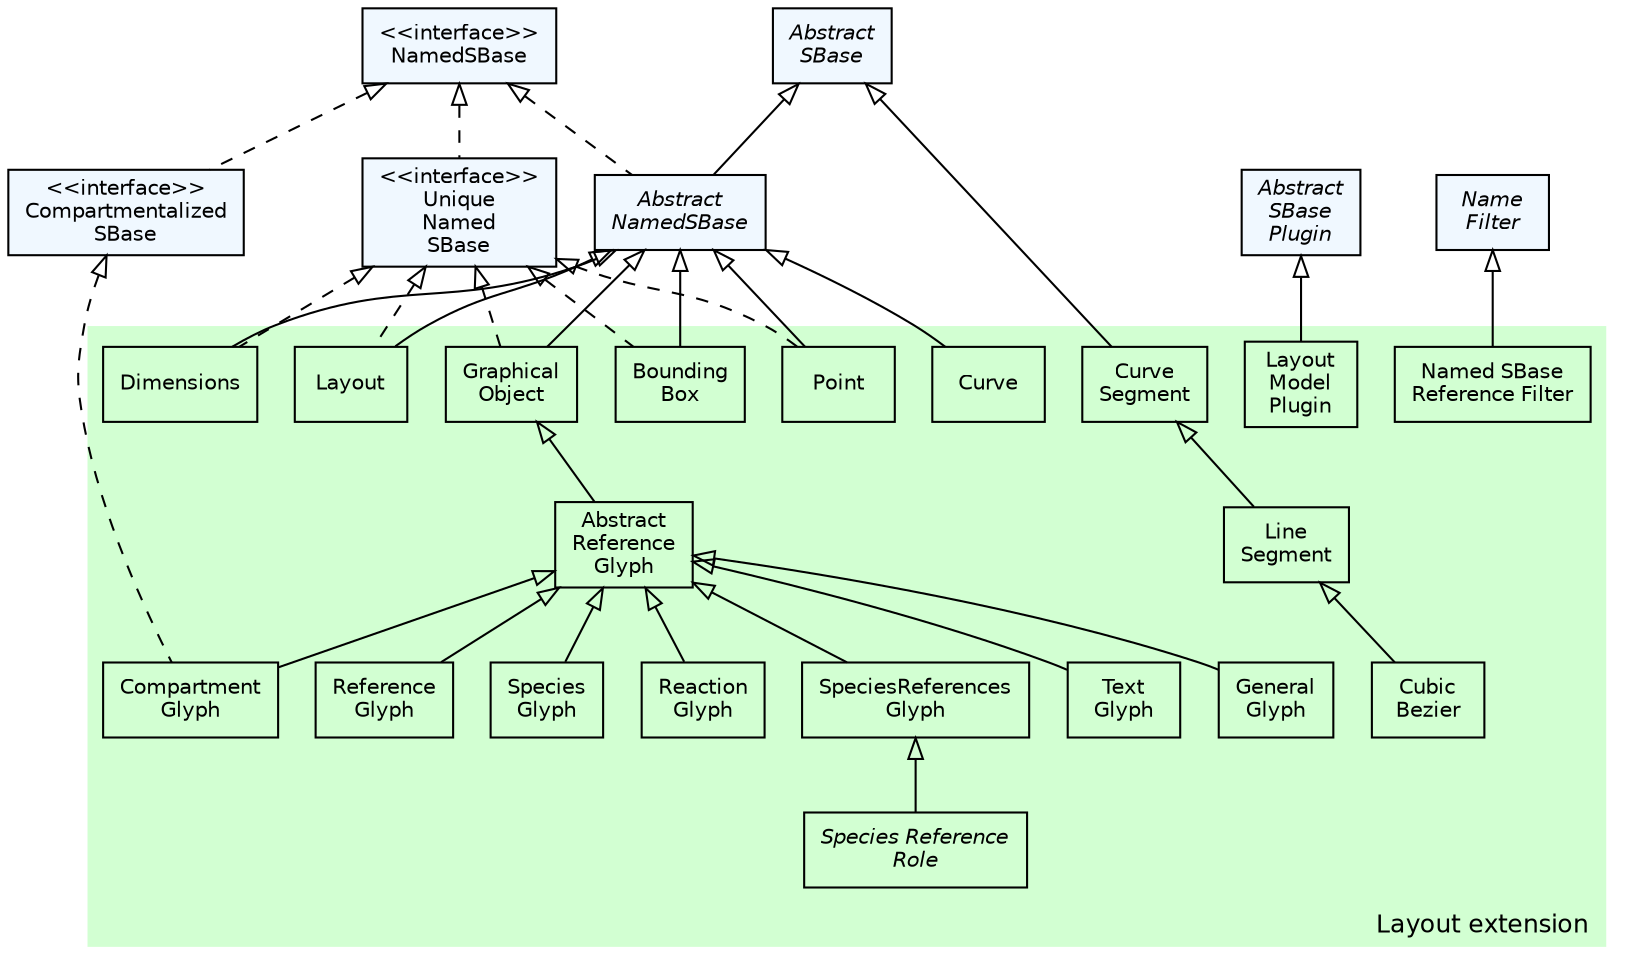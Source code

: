 #!/usr/local/bin/dot
#
# dot -Tpdf type_hierarchy.dot -otype_hierarchy.pdf && acroread type_hierarchy.pdf &
# dot -Tpng type_hierarchy.dot -otype_hierarchy.png
#

/*
 * Overview of the layout extension type hierarchy
 */

strict digraph G{

	 nodesep=0.25;
	 ranksep=0.5;

	 edge [
	   fontname="Helvetica",
	   fontsize=10,
	   labelfontname="Helvetica",
	   labelfontsize=10
	 ];
	 node [
	   fontname="Helvetica",
	   fontsize=10,
	   shape=box
	 ];

 	/*
 	 * Interfaces
 	 */
 	CompartmentalizedSBase                 [label="<<interface>>\nCompartmentalized\nSBase", style="filled", fillcolor="#F0F8FF"];
 	NamedSBase                             [label="<<interface>>\nNamedSBase", style="filled", fillcolor="#F0F8FF"];
 	UniqueNamedSBase                       [label="<<interface>>\nUnique\nNamed\nSBase", style="filled", fillcolor="#F0F8FF"];

	 
  /*
   * Abstract data types
   */
  AbstractNamedSBase                       [label=<<font face="Helvetica-Oblique">Abstract<br/>NamedSBase</font>>, style="filled", fillcolor="#F0F8FF"];
  AbstractSBase                            [label=<<font face="Helvetica-Oblique">Abstract<br/>SBase</font>>, style="filled", fillcolor="#F0F8FF"];
  AbstractSBasePlugin                      [label=<<font face="Helvetica-Oblique">Abstract<br/>SBase<br/>Plugin</font>>, style="filled", fillcolor="#F0F8FF"];
  NameFilter		                       [label=<<font face="Helvetica-Oblique">Name<br/>Filter</font>>, style="filled", fillcolor="#F0F8FF"];
  
  
  /*********************
   * Inheritance graph *
   *********************/
  
  AbstractSBase -> AbstractNamedSBase      [dir=back,arrowtail=empty];
  
   
  subgraph clusterLayout {
    fontname="Helvetica";
    fontsize=12;
    style="filled";
    fillcolor="#d2ffd2"
    color="#ffffff"
    label="Layout extension";
    labelloc=b;
    labeljust=r;

    // Interfaces

    // Enums
    SpeciesReferenceRole                   [label=<<font face="Helvetica-Oblique">Species Reference<br/>Role</font>>];
    
    // Objects
    BoundingBox                            [label="Bounding\nBox"];
    CompartmentGlyph                       [label="Compartment\nGlyph"];
    CubicBezier                            [label="Cubic\nBezier"];
    Curve                                  [label="Curve"];
    CurveSegment                           [label="Curve\nSegment"];
    Dimensions                             [label="Dimensions"];
    LayoutModelPlugin                      [label="Layout\nModel\nPlugin"];
    GraphicalObject                        [label="Graphical\nObject"];
    Layout                                 [label="Layout"];
    LineSegment                            [label="Line\nSegment"];
    Point                                  [label="Point"];
    ReactionGlyph                          [label="Reaction\nGlyph"];
    SpeciesReferencesGlyph                 [label="SpeciesReferences\nGlyph"];
    TextGlyph                              [label="Text\nGlyph"];
    AbstractReferenceGlyph                 [label="Abstract\nReference\nGlyph"];
    GeneralGlyph                           [label="General\nGlyph"];
    ReferenceGlyph                         [label="Reference\nGlyph"];
    SpeciesGlyph                           [label="Species\nGlyph"];
    NamedSBaseReferenceFilter              [label="Named SBase\nReference Filter"];
                
    /*
     * Inheritance graph
     */
     AbstractReferenceGlyph    -> CompartmentGlyph       	[dir=back,arrowtail=empty];
     AbstractReferenceGlyph    -> GeneralGlyph       		[dir=back,arrowtail=empty];
     AbstractReferenceGlyph    -> ReactionGlyph          	[dir=back,arrowtail=empty];
     AbstractReferenceGlyph    -> ReferenceGlyph          	[dir=back,arrowtail=empty];     
     AbstractReferenceGlyph    -> SpeciesGlyph           	[dir=back,arrowtail=empty];
     AbstractReferenceGlyph    -> SpeciesReferencesGlyph 	[dir=back,arrowtail=empty];
     AbstractReferenceGlyph    -> TextGlyph 				[dir=back,arrowtail=empty];
     GraphicalObject           -> AbstractReferenceGlyph    [dir=back,arrowtail=empty];
     LineSegment               -> CubicBezier            	[dir=back,arrowtail=empty];
     CurveSegment              -> LineSegment            	[dir=back,arrowtail=empty];
     SpeciesReferencesGlyph    -> SpeciesReferenceRole		[dir=back,arrowtail=empty];

   }
   
   /*********************
    * Inheritance graph *
    *********************/
   
   AbstractNamedSBase     -> BoundingBox               [dir=back,arrowtail=empty];
   AbstractNamedSBase     -> Curve                     [dir=back,arrowtail=empty];
   AbstractSBase          -> CurveSegment              [dir=back,arrowtail=empty];
   AbstractNamedSBase     -> Dimensions                [dir=back,arrowtail=empty];
   AbstractNamedSBase     -> GraphicalObject           [dir=back,arrowtail=empty];
   AbstractNamedSBase     -> Layout                    [dir=back,arrowtail=empty];
   AbstractNamedSBase     -> Point                     [dir=back,arrowtail=empty];
   AbstractSBasePlugin    -> LayoutModelPlugin		   [dir=back,arrowtail=empty];    
   CompartmentalizedSBase -> CompartmentGlyph          [dir=back,arrowtail=empty,style=dashed];
   NamedSBase             -> AbstractNamedSBase        [dir=back,arrowtail=empty,style=dashed];
   NamedSBase             -> CompartmentalizedSBase    [dir=back,arrowtail=empty,style=dashed];
   NamedSBase             -> UniqueNamedSBase          [dir=back,arrowtail=empty,style=dashed];
   UniqueNamedSBase       -> BoundingBox           	   [dir=back,arrowtail=empty,style=dashed];
   UniqueNamedSBase       -> Dimensions        	       [dir=back,arrowtail=empty,style=dashed];
   UniqueNamedSBase       -> GraphicalObject	       [dir=back,arrowtail=empty,style=dashed];
   UniqueNamedSBase       -> Layout            		   [dir=back,arrowtail=empty,style=dashed];
   UniqueNamedSBase       -> Point	            	   [dir=back,arrowtail=empty,style=dashed];
   NameFilter             -> NamedSBaseReferenceFilter [dir=back,arrowtail=empty];

}

